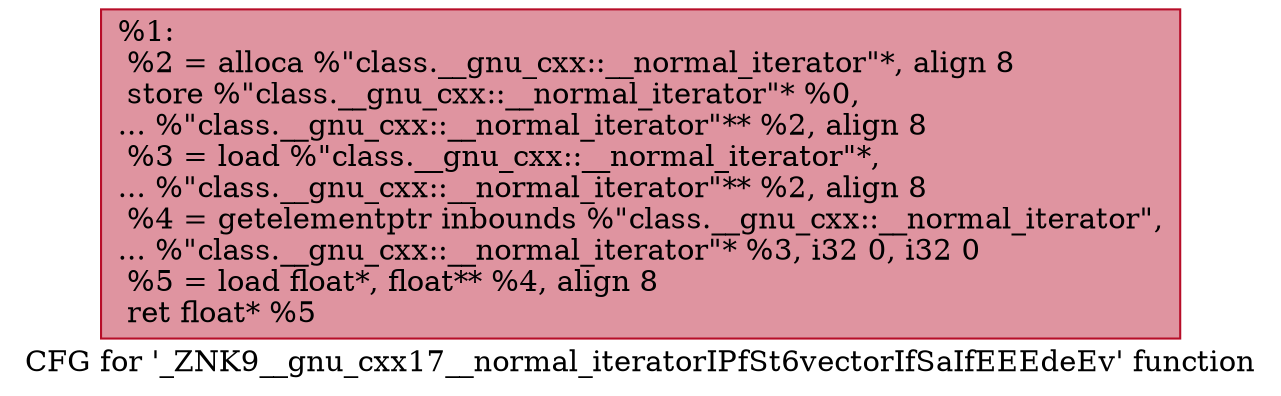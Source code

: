 digraph "CFG for '_ZNK9__gnu_cxx17__normal_iteratorIPfSt6vectorIfSaIfEEEdeEv' function" {
	label="CFG for '_ZNK9__gnu_cxx17__normal_iteratorIPfSt6vectorIfSaIfEEEdeEv' function";

	Node0x55935472bb10 [shape=record,color="#b70d28ff", style=filled, fillcolor="#b70d2870",label="{%1:\l  %2 = alloca %\"class.__gnu_cxx::__normal_iterator\"*, align 8\l  store %\"class.__gnu_cxx::__normal_iterator\"* %0,\l... %\"class.__gnu_cxx::__normal_iterator\"** %2, align 8\l  %3 = load %\"class.__gnu_cxx::__normal_iterator\"*,\l... %\"class.__gnu_cxx::__normal_iterator\"** %2, align 8\l  %4 = getelementptr inbounds %\"class.__gnu_cxx::__normal_iterator\",\l... %\"class.__gnu_cxx::__normal_iterator\"* %3, i32 0, i32 0\l  %5 = load float*, float** %4, align 8\l  ret float* %5\l}"];
}
